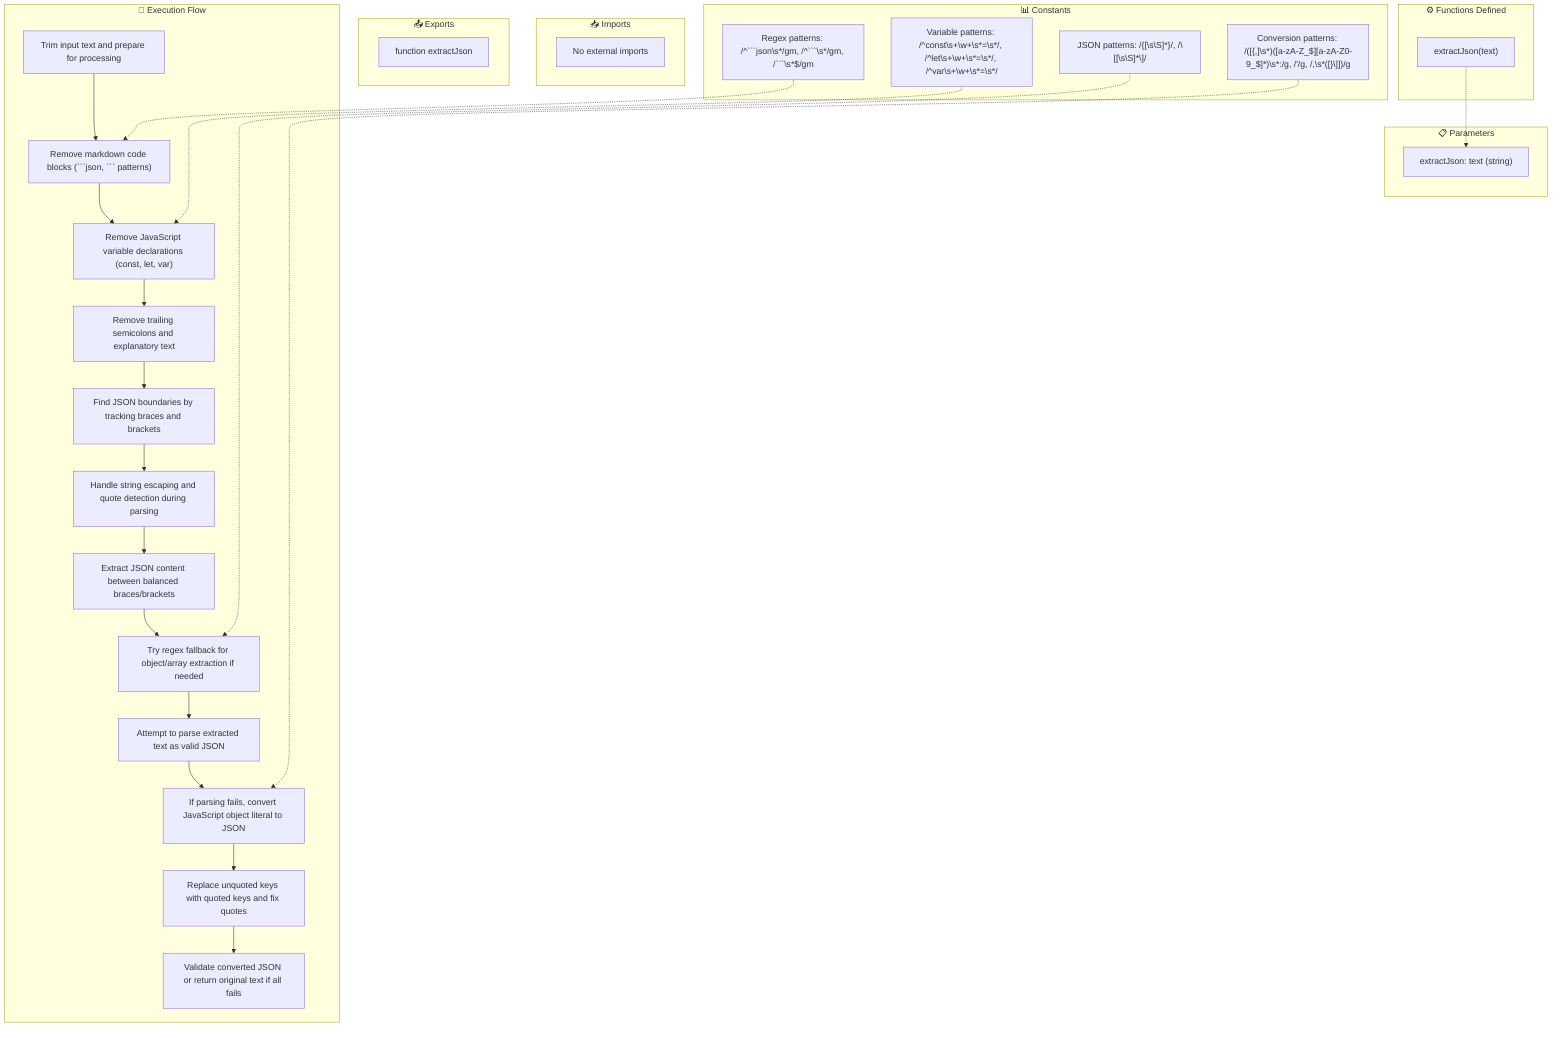 flowchart TB
    subgraph Imports ["📥 Imports"]
        IMP1["No external imports"]
    end
    
    subgraph Functions ["⚙️ Functions Defined"]
        FN1["extractJson(text)"]
    end
    
    subgraph Exports ["📤 Exports"]
        EX1["function extractJson"]
    end
    
    subgraph Parameters ["📋 Parameters"]
        PA1["extractJson: text (string)"]
    end
    
    subgraph Constants ["📊 Constants"]
        CO1["Regex patterns: /^```json\s*/gm, /^```\s*/gm, /```\s*$/gm"]
        CO2["Variable patterns: /^const\s+\w+\s*=\s*/, /^let\s+\w+\s*=\s*/, /^var\s+\w+\s*=\s*/"]
        CO3["JSON patterns: /{[\s\S]*}/, /\[[\s\S]*\]/"]
        CO4["Conversion patterns: /([{,]\s*)([a-zA-Z_$][a-zA-Z0-9_$]*)\s*:/g, /'/g, /,\s*([}\]])/g"]
    end
    
    subgraph ExecutionFlow ["🔄 Execution Flow"]
        FL1["Trim input text and prepare for processing"]
        FL2["Remove markdown code blocks (```json, ``` patterns)"]
        FL3["Remove JavaScript variable declarations (const, let, var)"]
        FL4["Remove trailing semicolons and explanatory text"]
        FL5["Find JSON boundaries by tracking braces and brackets"]
        FL6["Handle string escaping and quote detection during parsing"]
        FL7["Extract JSON content between balanced braces/brackets"]
        FL8["Try regex fallback for object/array extraction if needed"]
        FL9["Attempt to parse extracted text as valid JSON"]
        FL10["If parsing fails, convert JavaScript object literal to JSON"]
        FL11["Replace unquoted keys with quoted keys and fix quotes"]
        FL12["Validate converted JSON or return original text if all fails"]
    end
    
    %% Flow connections
    FL1 --> FL2
    FL2 --> FL3
    FL3 --> FL4
    FL4 --> FL5
    FL5 --> FL6
    FL6 --> FL7
    FL7 --> FL8
    FL8 --> FL9
    FL9 --> FL10
    FL10 --> FL11
    FL11 --> FL12
    
    %% Cross-references
    FN1 -.-> PA1
    CO1 -.-> FL2
    CO2 -.-> FL3
    CO3 -.-> FL8
    CO4 -.-> FL10